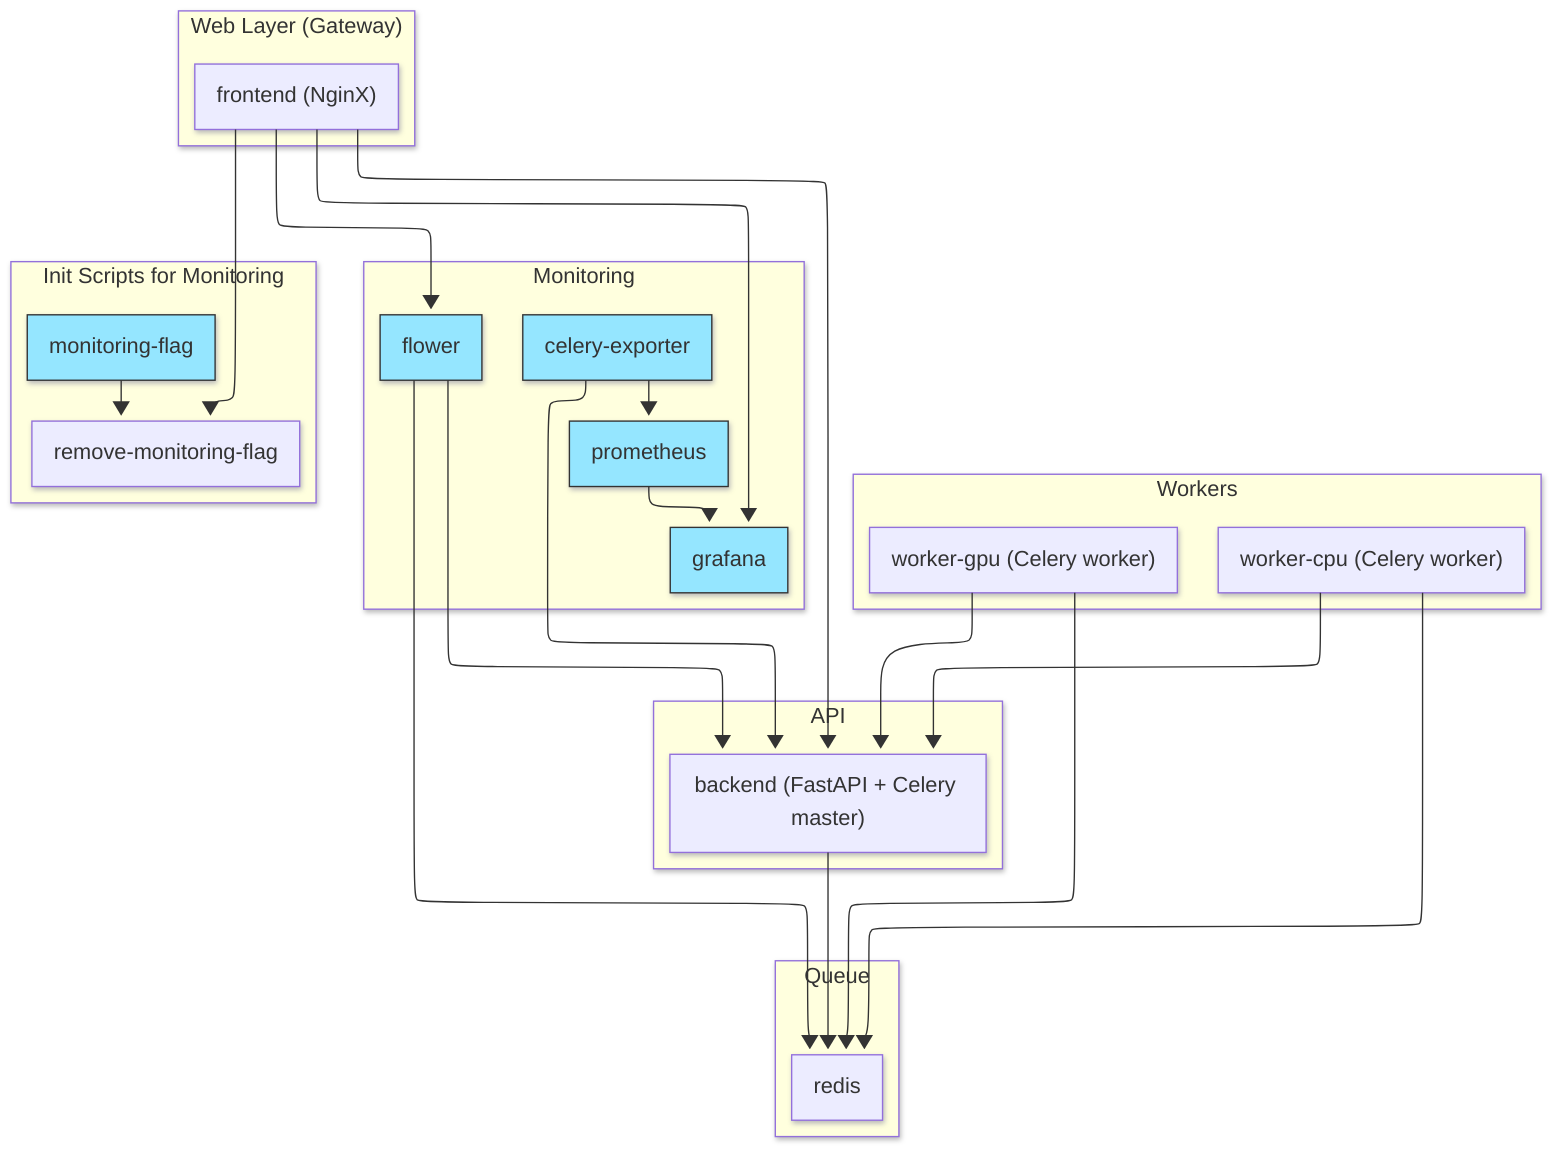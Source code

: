 ---
config:
    look: neo
    layout: elk
    theme: mc
---
flowchart TD
    subgraph gateway["Web Layer (Gateway)"]
        FE["frontend (NginX)"]
    end

    subgraph API["API"]
        BE["backend (FastAPI + Celery master)"]
    end

    subgraph Workers["Workers"]
        CPU["worker-cpu (Celery worker)"]
        GPU["worker-gpu (Celery worker)"]
    end

    subgraph Queue["Queue"]
        REDIS["redis"]
    end

    subgraph Monitoring["Monitoring"]
        FLOWER["flower"]
        CELX["celery-exporter"]
        PROM["prometheus"]
        GRAFANA["grafana"]
    end

    subgraph initscripts["Init Scripts for Monitoring"]
        RMF["remove-monitoring-flag"]
        MONF["monitoring-flag"]
    end

    FE --> BE & RMF & GRAFANA & FLOWER
    BE --> REDIS
    CPU --> REDIS & BE
    GPU --> REDIS & BE
    FLOWER --> REDIS & BE
    CELX --> PROM & BE
    PROM --> GRAFANA
    MONF --> RMF

    FLOWER:::optional
    CELX:::optional
    PROM:::optional
    GRAFANA:::optional
    MONF:::optional

    classDef optional fill:#95e6ff,stroke:#333,stroke-width:1px,color:#333